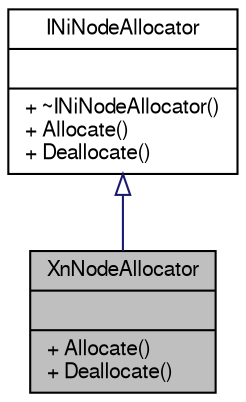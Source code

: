 digraph G
{
  edge [fontname="FreeSans",fontsize="10",labelfontname="FreeSans",labelfontsize="10"];
  node [fontname="FreeSans",fontsize="10",shape=record];
  Node1 [label="{XnNodeAllocator\n||+ Allocate()\l+ Deallocate()\l}",height=0.2,width=0.4,color="black", fillcolor="grey75", style="filled" fontcolor="black"];
  Node2 -> Node1 [dir=back,color="midnightblue",fontsize="10",style="solid",arrowtail="empty",fontname="FreeSans"];
  Node2 [label="{INiNodeAllocator\n||+ ~INiNodeAllocator()\l+ Allocate()\l+ Deallocate()\l}",height=0.2,width=0.4,color="black", fillcolor="white", style="filled",URL="$class_i_ni_node_allocator.html"];
}
